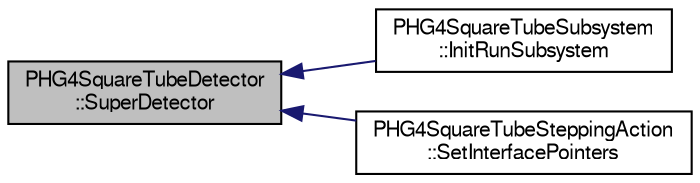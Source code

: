 digraph "PHG4SquareTubeDetector::SuperDetector"
{
  bgcolor="transparent";
  edge [fontname="FreeSans",fontsize="10",labelfontname="FreeSans",labelfontsize="10"];
  node [fontname="FreeSans",fontsize="10",shape=record];
  rankdir="LR";
  Node1 [label="PHG4SquareTubeDetector\l::SuperDetector",height=0.2,width=0.4,color="black", fillcolor="grey75", style="filled" fontcolor="black"];
  Node1 -> Node2 [dir="back",color="midnightblue",fontsize="10",style="solid",fontname="FreeSans"];
  Node2 [label="PHG4SquareTubeSubsystem\l::InitRunSubsystem",height=0.2,width=0.4,color="black",URL="$d4/d2d/classPHG4SquareTubeSubsystem.html#a5b92b85e8435b833679496938bc6c4d8",tooltip="InitRunSubsystem. "];
  Node1 -> Node3 [dir="back",color="midnightblue",fontsize="10",style="solid",fontname="FreeSans"];
  Node3 [label="PHG4SquareTubeSteppingAction\l::SetInterfacePointers",height=0.2,width=0.4,color="black",URL="$dc/d4f/classPHG4SquareTubeSteppingAction.html#af41b07437eacda720cbdbc383f59e3a3",tooltip="reimplemented from base class "];
}
